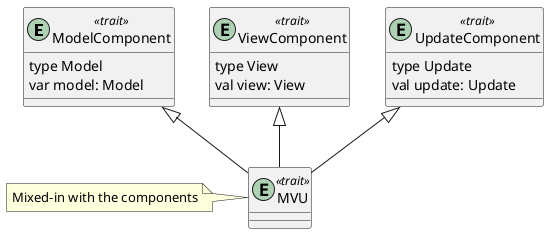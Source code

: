 @startuml
entity ModelComponent << trait >> {
  type Model
  var model: Model
}
entity ViewComponent << trait >> {
  type View
  val view: View
}
entity UpdateComponent << trait >> {
  type Update
  val update: Update
}
entity MVU << trait >>
note left: Mixed-in with the components


ModelComponent <|-- MVU
ViewComponent <|-- MVU
UpdateComponent <|-- MVU

@enduml
